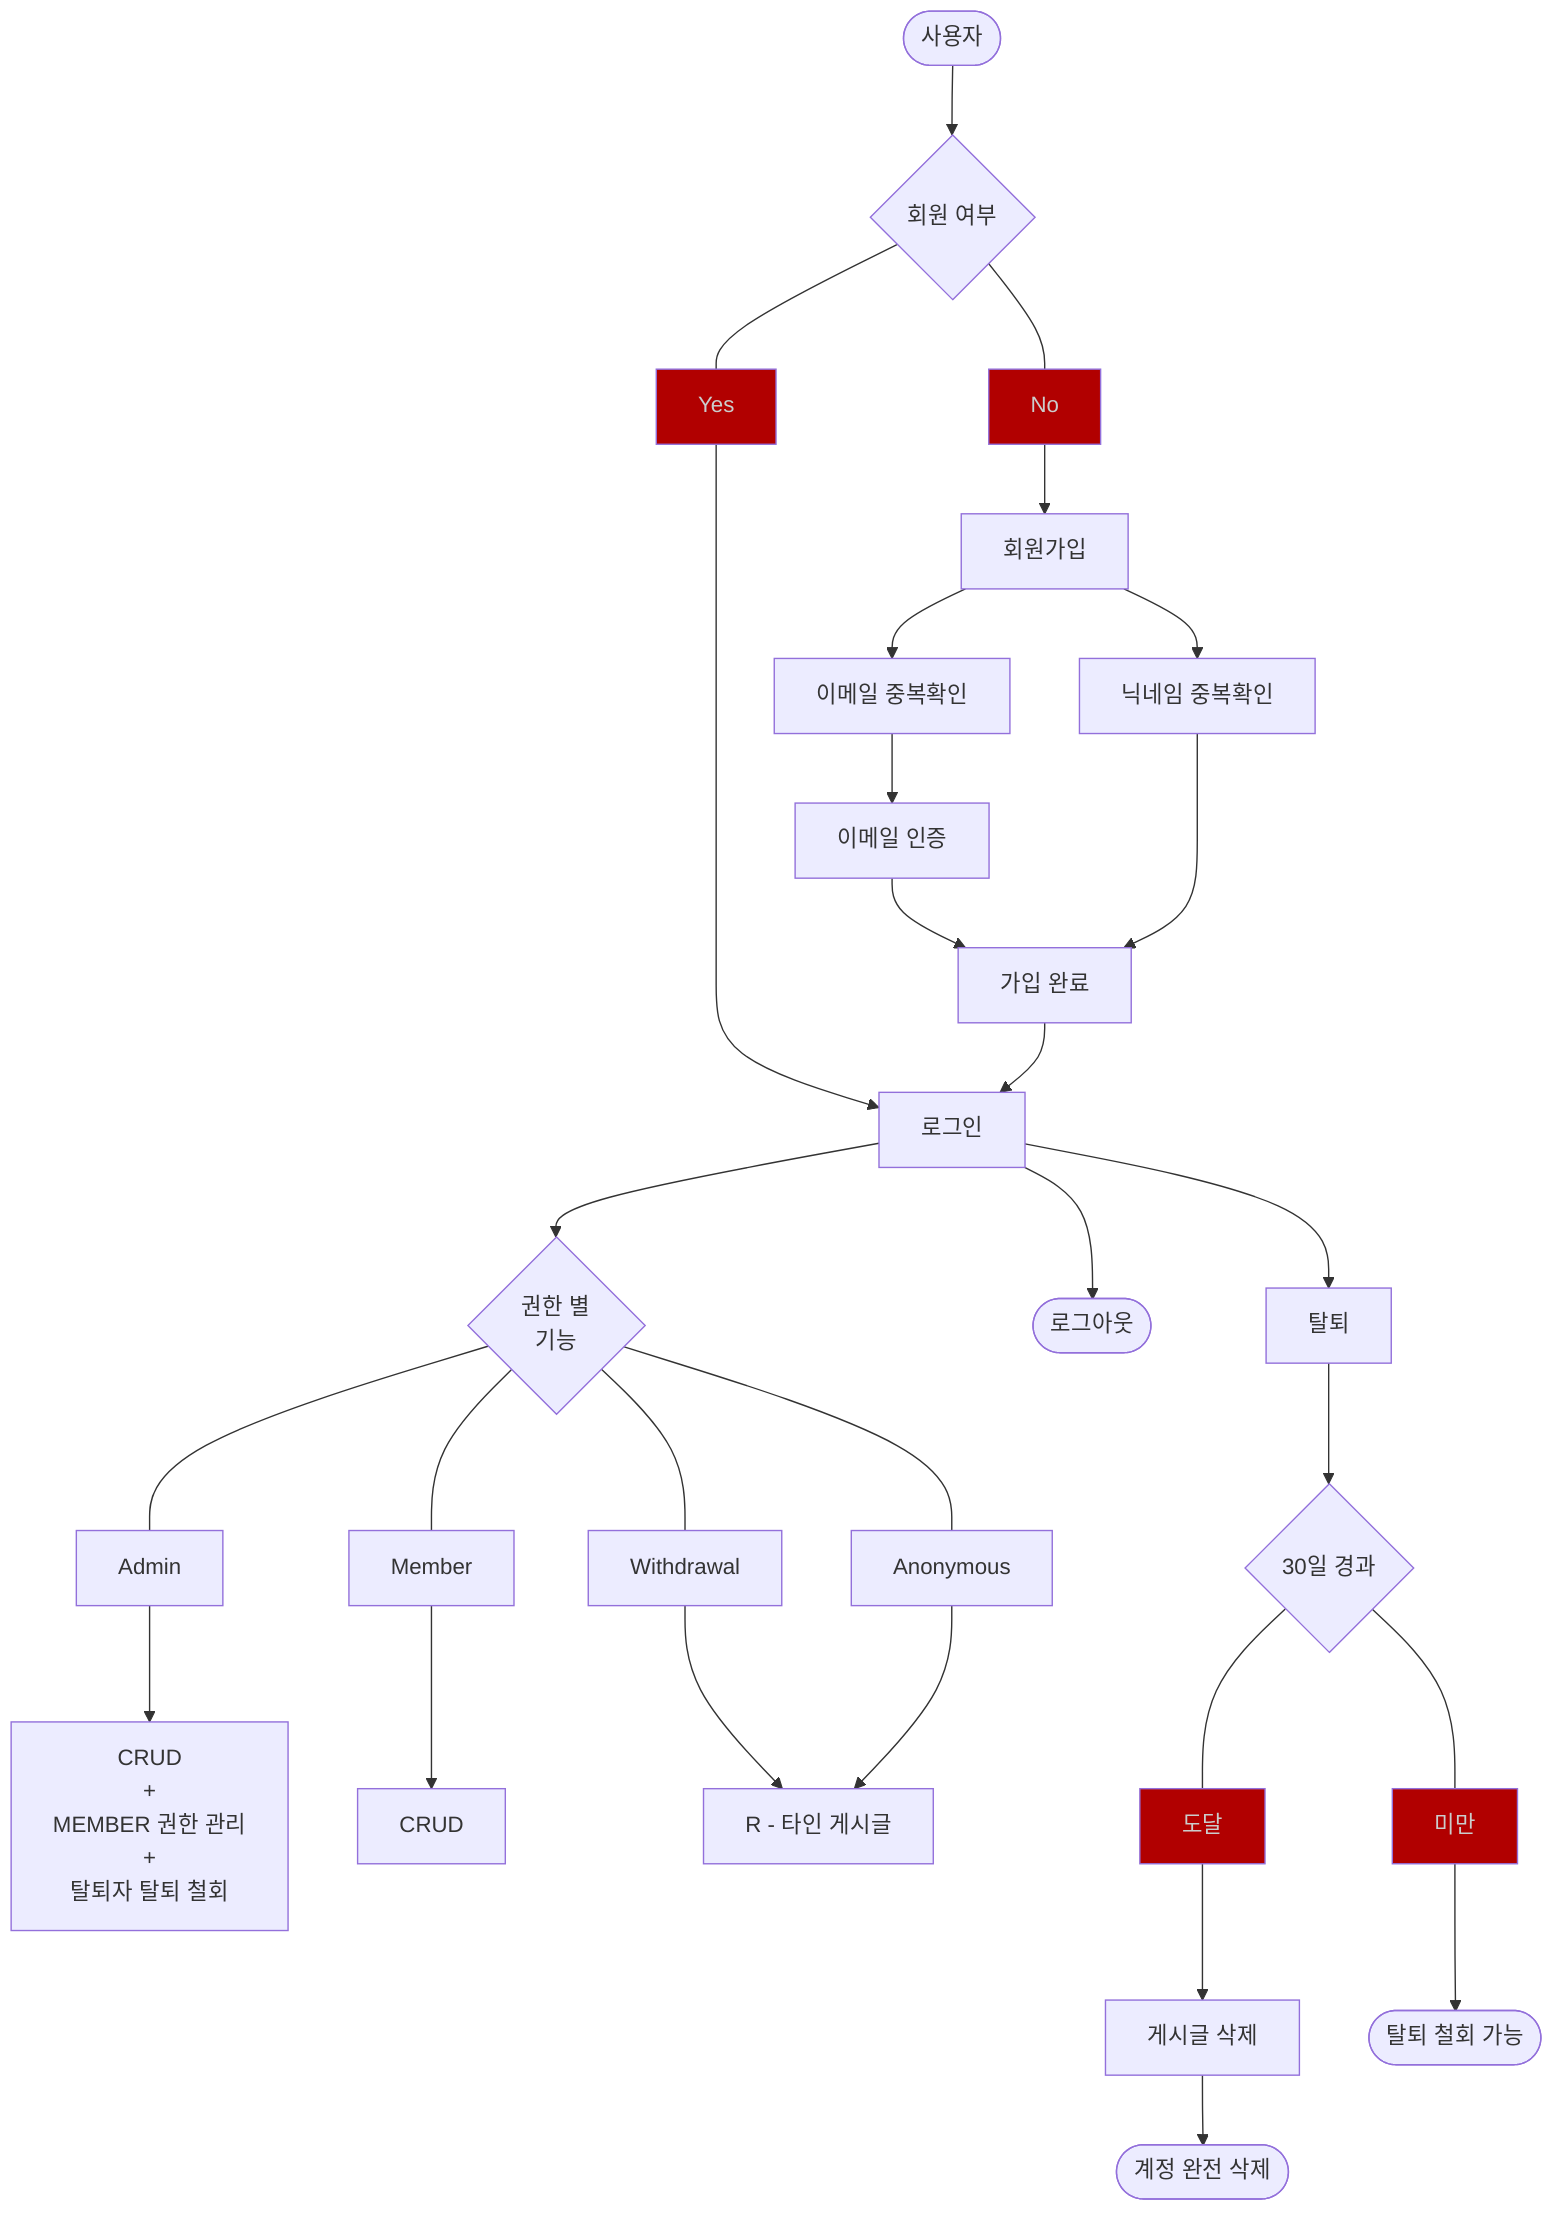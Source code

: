 flowchart TB
    classDef red color:#cbcdcc,fill:#b10000;

    A([사용자]) --> B{회원 여부}

    B ---Yes:::red------> C[로그인]
    C --> G{권한 별<br>기능}
    G ---Admin--> G1[CRUD<br>+<br>MEMBER 권한 관리<br>+<br>탈퇴자 탈퇴 철회]
    G ---Member--> G2[CRUD]
    G ---Withdrawal--> G3[R - 타인 게시글]
    G ---Anonymous--> G3[R - 타인 게시글]
    C --> E([로그아웃])
    C --> F[탈퇴] --> F1{30일 경과} 
    F1 ---도달:::red--> F2[게시글 삭제] --> F3([계정 완전 삭제])
    F1 ---미만:::red--> F4([탈퇴 철회 가능])

    B ---No:::red--> D[회원가입] 
    D --> D1[이메일 중복확인] --> D2[이메일 인증]--> D4[가입 완료]
    D --> D3[닉네임 중복확인] ---> D4
    D4 --> C
